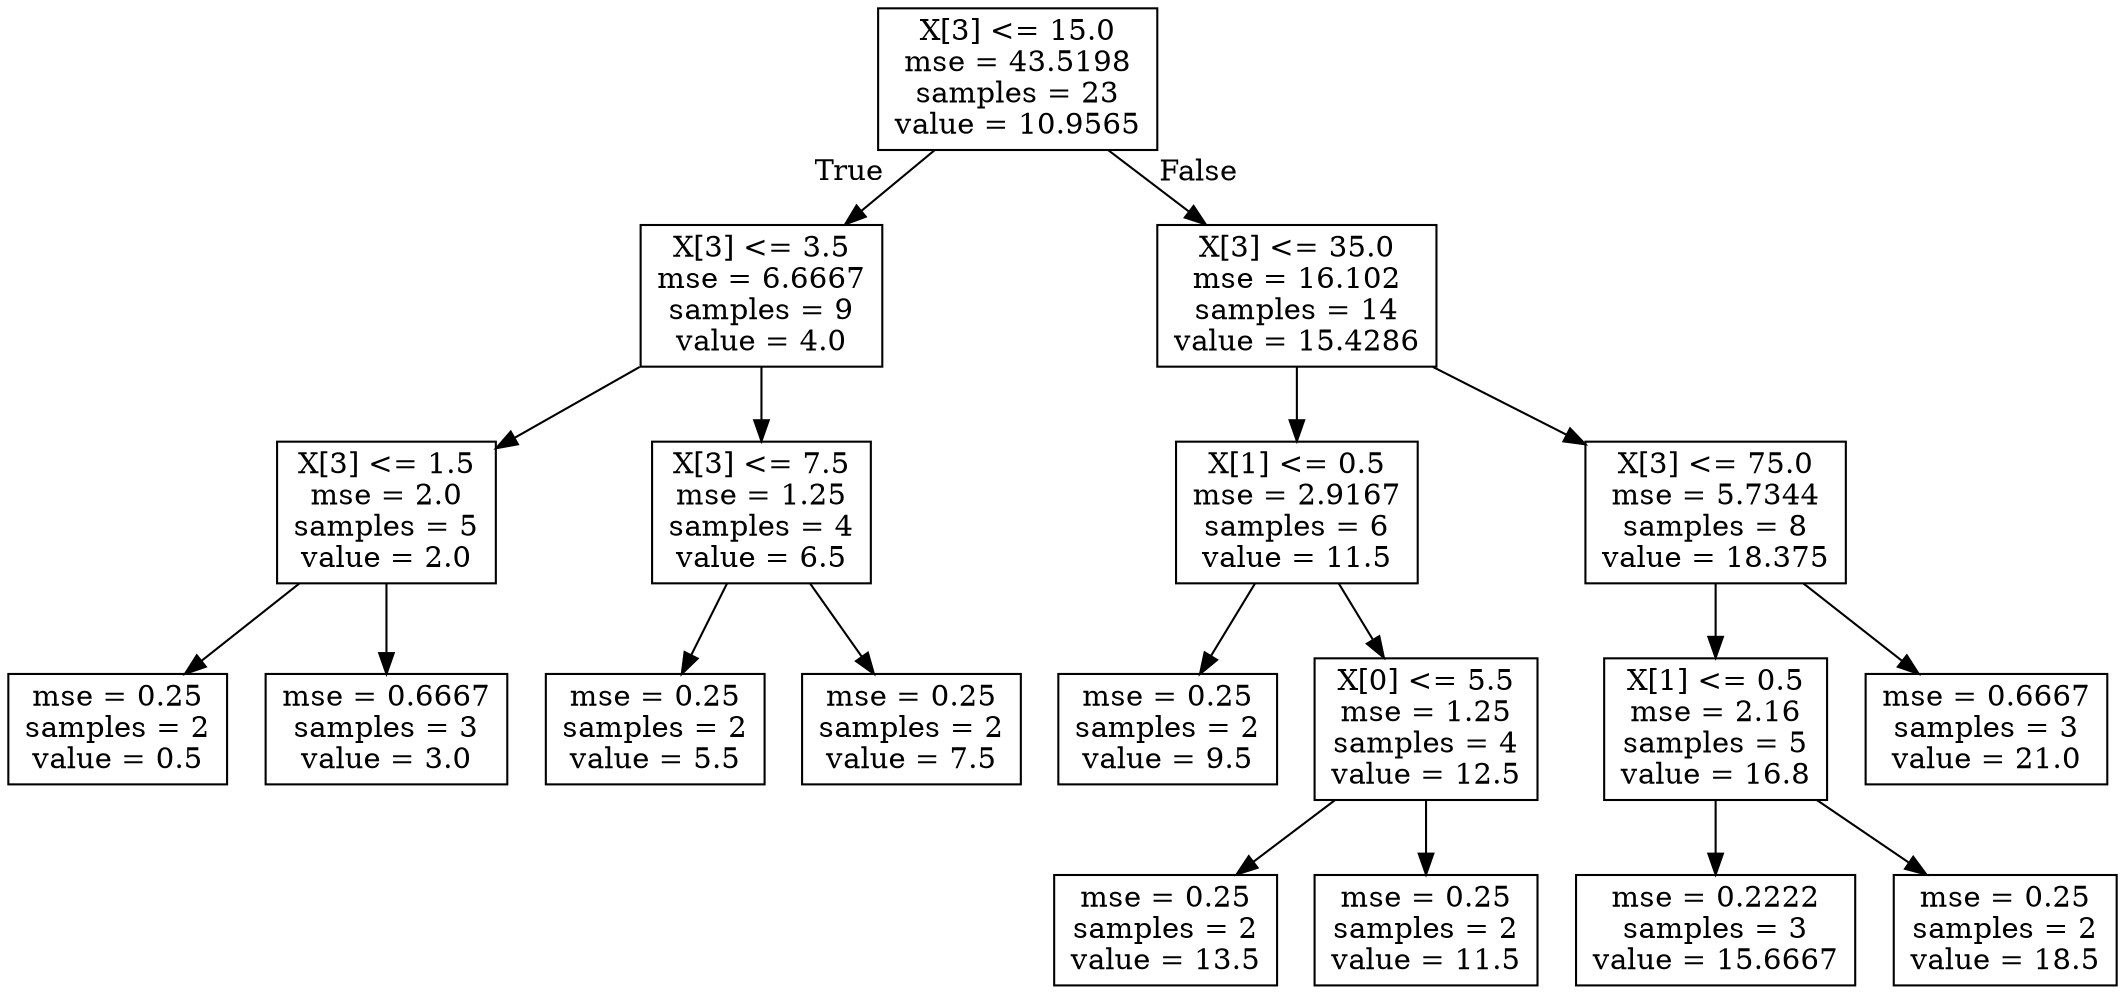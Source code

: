 digraph Tree {
node [shape=box] ;
0 [label="X[3] <= 15.0\nmse = 43.5198\nsamples = 23\nvalue = 10.9565"] ;
1 [label="X[3] <= 3.5\nmse = 6.6667\nsamples = 9\nvalue = 4.0"] ;
0 -> 1 [labeldistance=2.5, labelangle=45, headlabel="True"] ;
2 [label="X[3] <= 1.5\nmse = 2.0\nsamples = 5\nvalue = 2.0"] ;
1 -> 2 ;
3 [label="mse = 0.25\nsamples = 2\nvalue = 0.5"] ;
2 -> 3 ;
4 [label="mse = 0.6667\nsamples = 3\nvalue = 3.0"] ;
2 -> 4 ;
5 [label="X[3] <= 7.5\nmse = 1.25\nsamples = 4\nvalue = 6.5"] ;
1 -> 5 ;
6 [label="mse = 0.25\nsamples = 2\nvalue = 5.5"] ;
5 -> 6 ;
7 [label="mse = 0.25\nsamples = 2\nvalue = 7.5"] ;
5 -> 7 ;
8 [label="X[3] <= 35.0\nmse = 16.102\nsamples = 14\nvalue = 15.4286"] ;
0 -> 8 [labeldistance=2.5, labelangle=-45, headlabel="False"] ;
9 [label="X[1] <= 0.5\nmse = 2.9167\nsamples = 6\nvalue = 11.5"] ;
8 -> 9 ;
10 [label="mse = 0.25\nsamples = 2\nvalue = 9.5"] ;
9 -> 10 ;
11 [label="X[0] <= 5.5\nmse = 1.25\nsamples = 4\nvalue = 12.5"] ;
9 -> 11 ;
12 [label="mse = 0.25\nsamples = 2\nvalue = 13.5"] ;
11 -> 12 ;
13 [label="mse = 0.25\nsamples = 2\nvalue = 11.5"] ;
11 -> 13 ;
14 [label="X[3] <= 75.0\nmse = 5.7344\nsamples = 8\nvalue = 18.375"] ;
8 -> 14 ;
15 [label="X[1] <= 0.5\nmse = 2.16\nsamples = 5\nvalue = 16.8"] ;
14 -> 15 ;
16 [label="mse = 0.2222\nsamples = 3\nvalue = 15.6667"] ;
15 -> 16 ;
17 [label="mse = 0.25\nsamples = 2\nvalue = 18.5"] ;
15 -> 17 ;
18 [label="mse = 0.6667\nsamples = 3\nvalue = 21.0"] ;
14 -> 18 ;
}